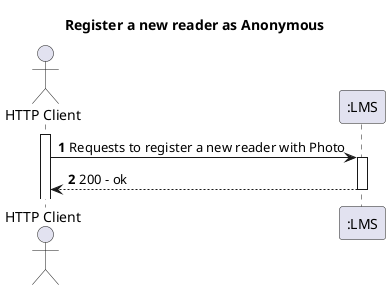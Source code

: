 @startuml
'https://plantuml.com/sequence-diagram
autoactivate on
autonumber

title Register a new reader as Anonymous

actor "HTTP Client" as Anonymous
participant ":LMS" as System


activate Anonymous

Anonymous -> System: Requests to register a new reader with Photo

System --> Anonymous: 200 - ok

@enduml
